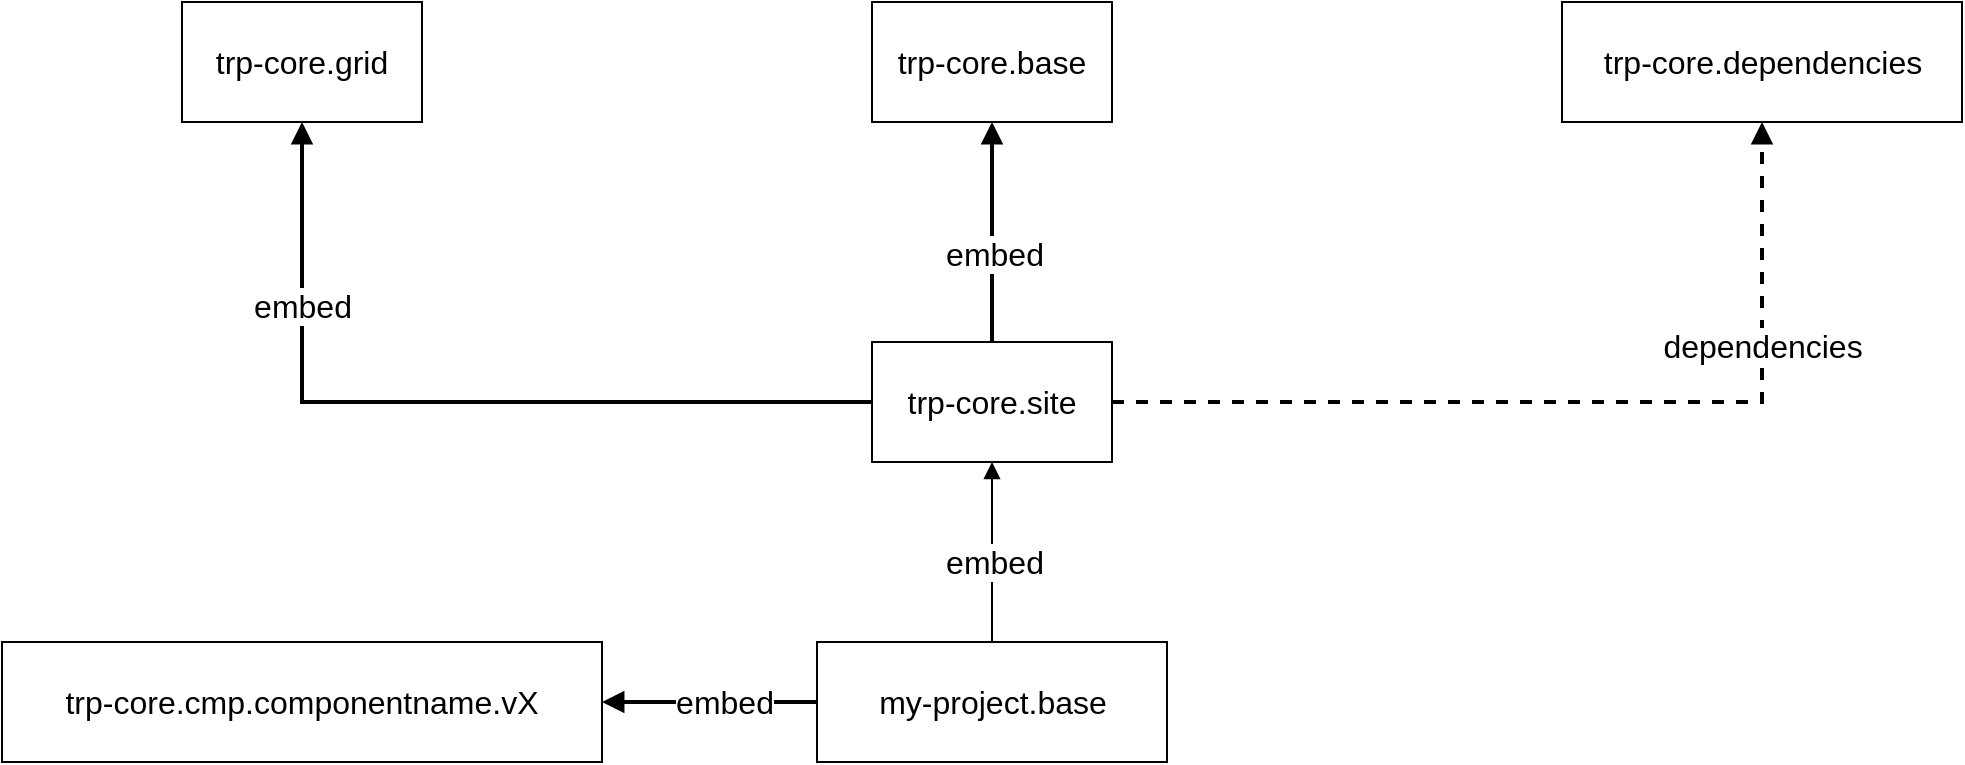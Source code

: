 <mxfile version="15.4.1" type="github">
  <diagram id="ZquUUGyXJe_Qvr_7XvCy" name="Page-1">
    <mxGraphModel dx="1256" dy="701" grid="1" gridSize="10" guides="1" tooltips="1" connect="1" arrows="1" fold="1" page="1" pageScale="1" pageWidth="1700" pageHeight="1100" math="0" shadow="0">
      <root>
        <mxCell id="0" />
        <mxCell id="1" parent="0" />
        <mxCell id="8DuPyfKWB4wm-RqL57NH-3" value="trp-core.base" style="rounded=0;whiteSpace=wrap;html=1;fontSize=16;" parent="1" vertex="1">
          <mxGeometry x="595" y="160" width="120" height="60" as="geometry" />
        </mxCell>
        <mxCell id="8DuPyfKWB4wm-RqL57NH-8" style="edgeStyle=orthogonalEdgeStyle;rounded=0;orthogonalLoop=1;jettySize=auto;html=1;exitX=0;exitY=0.5;exitDx=0;exitDy=0;entryX=0.5;entryY=1;entryDx=0;entryDy=0;fontSize=16;endArrow=block;endFill=1;strokeWidth=2;" parent="1" source="8DuPyfKWB4wm-RqL57NH-4" target="8DuPyfKWB4wm-RqL57NH-7" edge="1">
          <mxGeometry relative="1" as="geometry" />
        </mxCell>
        <mxCell id="8DuPyfKWB4wm-RqL57NH-9" value="embed" style="edgeLabel;html=1;align=center;verticalAlign=middle;resizable=0;points=[];fontSize=16;" parent="8DuPyfKWB4wm-RqL57NH-8" vertex="1" connectable="0">
          <mxGeometry x="0.467" relative="1" as="geometry">
            <mxPoint y="-22" as="offset" />
          </mxGeometry>
        </mxCell>
        <mxCell id="8DuPyfKWB4wm-RqL57NH-11" style="edgeStyle=orthogonalEdgeStyle;rounded=0;orthogonalLoop=1;jettySize=auto;html=1;exitX=1;exitY=0.5;exitDx=0;exitDy=0;entryX=0.5;entryY=1;entryDx=0;entryDy=0;fontSize=16;endArrow=block;endFill=1;dashed=1;strokeWidth=2;" parent="1" source="8DuPyfKWB4wm-RqL57NH-4" target="8DuPyfKWB4wm-RqL57NH-10" edge="1">
          <mxGeometry relative="1" as="geometry" />
        </mxCell>
        <mxCell id="8DuPyfKWB4wm-RqL57NH-12" value="dependencies" style="edgeLabel;html=1;align=center;verticalAlign=middle;resizable=0;points=[];fontSize=16;" parent="8DuPyfKWB4wm-RqL57NH-11" vertex="1" connectable="0">
          <mxGeometry x="0.475" y="1" relative="1" as="geometry">
            <mxPoint x="1" y="-10" as="offset" />
          </mxGeometry>
        </mxCell>
        <mxCell id="8DuPyfKWB4wm-RqL57NH-4" value="trp-core.site" style="rounded=0;whiteSpace=wrap;html=1;fontSize=16;" parent="1" vertex="1">
          <mxGeometry x="595" y="330" width="120" height="60" as="geometry" />
        </mxCell>
        <mxCell id="8DuPyfKWB4wm-RqL57NH-5" value="" style="endArrow=block;html=1;fontSize=16;entryX=0.5;entryY=1;entryDx=0;entryDy=0;endFill=1;strokeWidth=2;" parent="1" source="8DuPyfKWB4wm-RqL57NH-4" target="8DuPyfKWB4wm-RqL57NH-3" edge="1">
          <mxGeometry width="50" height="50" relative="1" as="geometry">
            <mxPoint x="560" y="470" as="sourcePoint" />
            <mxPoint x="610" y="420" as="targetPoint" />
          </mxGeometry>
        </mxCell>
        <mxCell id="8DuPyfKWB4wm-RqL57NH-6" value="embed" style="edgeLabel;html=1;align=center;verticalAlign=middle;resizable=0;points=[];fontSize=16;" parent="8DuPyfKWB4wm-RqL57NH-5" vertex="1" connectable="0">
          <mxGeometry x="-0.2" y="-1" relative="1" as="geometry">
            <mxPoint as="offset" />
          </mxGeometry>
        </mxCell>
        <mxCell id="8DuPyfKWB4wm-RqL57NH-7" value="trp-core.grid" style="rounded=0;whiteSpace=wrap;html=1;fontSize=16;" parent="1" vertex="1">
          <mxGeometry x="250" y="160" width="120" height="60" as="geometry" />
        </mxCell>
        <mxCell id="8DuPyfKWB4wm-RqL57NH-10" value="trp-core.dependencies" style="rounded=0;html=1;fontSize=16;" parent="1" vertex="1">
          <mxGeometry x="940" y="160" width="200" height="60" as="geometry" />
        </mxCell>
        <mxCell id="8DuPyfKWB4wm-RqL57NH-14" style="edgeStyle=orthogonalEdgeStyle;rounded=0;orthogonalLoop=1;jettySize=auto;html=1;exitX=0.5;exitY=0;exitDx=0;exitDy=0;entryX=0.5;entryY=1;entryDx=0;entryDy=0;fontSize=16;endArrow=block;endFill=1;" parent="1" source="8DuPyfKWB4wm-RqL57NH-13" target="8DuPyfKWB4wm-RqL57NH-4" edge="1">
          <mxGeometry relative="1" as="geometry" />
        </mxCell>
        <mxCell id="8DuPyfKWB4wm-RqL57NH-15" value="embed" style="edgeLabel;html=1;align=center;verticalAlign=middle;resizable=0;points=[];fontSize=16;" parent="8DuPyfKWB4wm-RqL57NH-14" vertex="1" connectable="0">
          <mxGeometry x="-0.111" y="-1" relative="1" as="geometry">
            <mxPoint as="offset" />
          </mxGeometry>
        </mxCell>
        <mxCell id="5RZj6oFRvGGqCRrTdLBx-1" style="edgeStyle=none;curved=1;rounded=0;orthogonalLoop=1;jettySize=auto;html=1;entryX=1;entryY=0.5;entryDx=0;entryDy=0;endArrow=block;sourcePerimeterSpacing=8;targetPerimeterSpacing=8;exitX=0;exitY=0.5;exitDx=0;exitDy=0;endFill=1;strokeWidth=2;" parent="1" source="8DuPyfKWB4wm-RqL57NH-13" target="67n1Mli2JnGAlu0fP6Hh-1" edge="1">
          <mxGeometry relative="1" as="geometry" />
        </mxCell>
        <mxCell id="5RZj6oFRvGGqCRrTdLBx-2" value="embed" style="edgeLabel;html=1;align=center;verticalAlign=middle;resizable=0;points=[];fontSize=16;" parent="5RZj6oFRvGGqCRrTdLBx-1" vertex="1" connectable="0">
          <mxGeometry x="-0.135" relative="1" as="geometry">
            <mxPoint as="offset" />
          </mxGeometry>
        </mxCell>
        <mxCell id="8DuPyfKWB4wm-RqL57NH-13" value="my-project.base" style="rounded=0;whiteSpace=wrap;html=1;fontSize=16;" parent="1" vertex="1">
          <mxGeometry x="567.5" y="480" width="175" height="60" as="geometry" />
        </mxCell>
        <mxCell id="67n1Mli2JnGAlu0fP6Hh-1" value="trp-core.cmp.componentname.vX" style="rounded=0;whiteSpace=wrap;html=1;fontSize=16;" parent="1" vertex="1">
          <mxGeometry x="160" y="480" width="300" height="60" as="geometry" />
        </mxCell>
      </root>
    </mxGraphModel>
  </diagram>
</mxfile>
